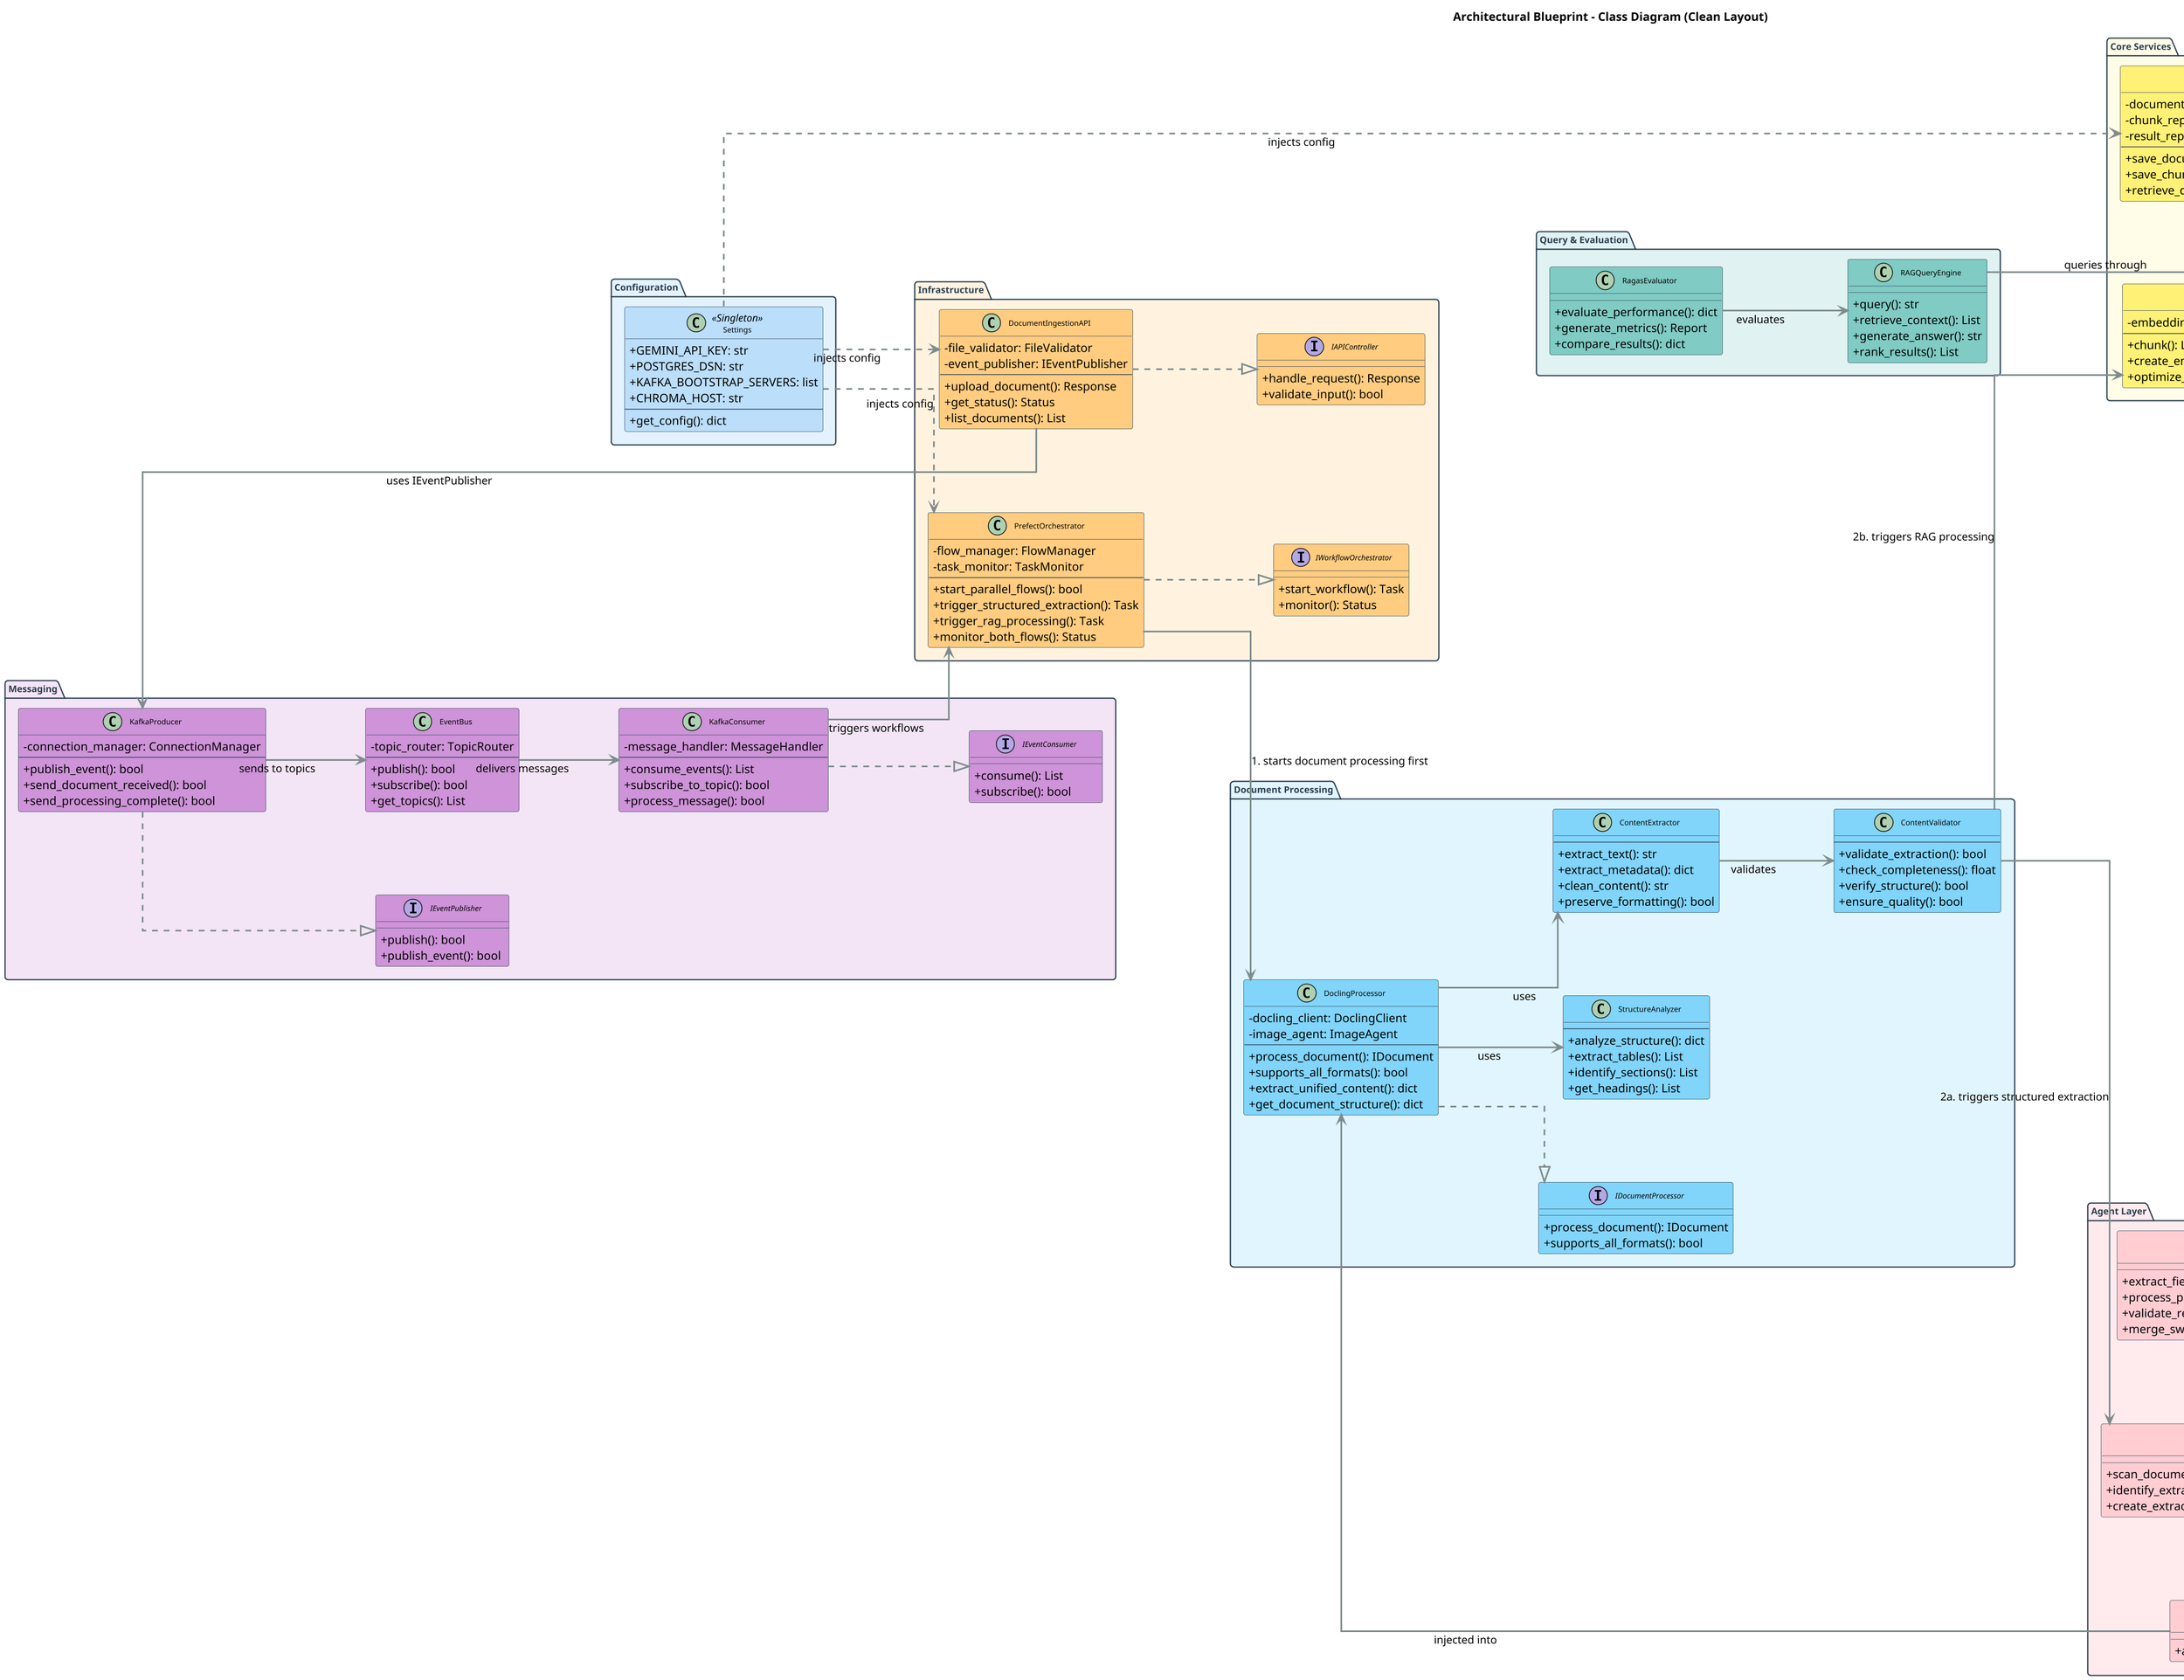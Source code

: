 @startuml
' Improved Class Diagram - Better Readability
title Architectural Blueprint - Class Diagram (Clean Layout)

' Clean layout configuration with better spacing
left to right direction
skinparam linetype ortho
skinparam ranksep 120
skinparam nodesep 100
skinparam classAttributeIconSize 0
skinparam minClassWidth 160
skinparam arrowThickness 2
skinparam dpi 150

' Color-coded layers
skinparam package {
    BorderColor #2C3E50
    FontColor #2C3E50
    FontSize 11
    FontStyle bold
    RoundCorner 8
}

skinparam class {
    BorderColor #34495E
    BackgroundColor #FFFFFF
    ArrowColor #7F8C8D
    FontSize 9
    RoundCorner 5
}

skinparam note {
    BackgroundColor #FFF3CD
    BorderColor #FFEAA7
    FontSize 8
}

' === Configuration Layer (Blue Theme) ===
package "Configuration" as config #E3F2FD {
    class Settings <<Singleton>> #BBDEFB {
        +GEMINI_API_KEY: str
        +POSTGRES_DSN: str  
        +KAFKA_BOOTSTRAP_SERVERS: list
        +CHROMA_HOST: str
        --
        +get_config(): dict
    }
}

' === Data Models (Green Theme) ===
package "Data Models" as models #E8F5E8 {
    interface IDocument #A5D6A7 {
        +get_id(): str
        +get_content(): str
        +get_metadata(): dict
        +validate(): bool
    }
    
    interface IChunk #A5D6A7 {
        +get_text(): str
        +get_embedding(): vector
        +get_document_id(): str
    }
    
    class Document #C8E6C9 {
        -id: str
        -content: str
        -metadata: dict
        -created_at: datetime
        --
        +get_id(): str
        +get_content(): str
        +get_metadata(): dict
        +validate(): bool
        +update_metadata(): bool
    }
    
    class Chunk #C8E6C9 {
        -id: str
        -text: str
        -embedding: vector
        -document_id: str
        --
        +get_text(): str
        +get_embedding(): vector
        +get_document_id(): str
        +to_dict(): dict
    }
    
    class ExtractionSchema #C8E6C9 {
        -fields: list
        -validation_rules: dict
        -created_by: str
        --
        +get_fields(): list
        +add_field(): bool
        +validate_data(): bool
        +to_json(): str
    }
    
    class ExtractionResult #C8E6C9 {
        -document_id: str
        -extracted_data: dict
        -confidence: float
        -timestamp: datetime
        --
        +get_data(): dict
        +get_confidence(): float
        +is_valid(): bool
        +merge_with(): ExtractionResult
    }
}

' === Infrastructure Layer (Orange Theme) ===
package "Infrastructure" as infra #FFF3E0 {
    interface IAPIController #FFCC80 {
        +handle_request(): Response
        +validate_input(): bool
    }
    
    interface IWorkflowOrchestrator #FFCC80 {
        +start_workflow(): Task
        +monitor(): Status
    }
    
    class DocumentIngestionAPI #FFCC80 {
        -file_validator: FileValidator
        -event_publisher: IEventPublisher
        --
        +upload_document(): Response
        +get_status(): Status
        +list_documents(): List
    }
    
    class PrefectOrchestrator #FFCC80 {
        -flow_manager: FlowManager
        -task_monitor: TaskMonitor
        --
        +start_parallel_flows(): bool
        +trigger_structured_extraction(): Task
        +trigger_rag_processing(): Task
        +monitor_both_flows(): Status
    }
}

' === Messaging Layer (Purple Theme) ===
package "Messaging" as messaging #F3E5F5 {
    interface IEventPublisher #CE93D8 {
        +publish(): bool
        +publish_event(): bool
    }
    
    interface IEventConsumer #CE93D8 {
        +consume(): List
        +subscribe(): bool
    }
    
    class KafkaProducer #CE93D8 {
        -connection_manager: ConnectionManager
        --
        +publish_event(): bool
        +send_document_received(): bool
        +send_processing_complete(): bool
    }
    
    class KafkaConsumer #CE93D8 {
        -message_handler: MessageHandler
        --
        +consume_events(): List
        +subscribe_to_topic(): bool
        +process_message(): bool
    }
    
    class EventBus #CE93D8 {
        -topic_router: TopicRouter
        --
        +publish(): bool
        +subscribe(): bool
        +get_topics(): List
    }
}

' === Document Processing Layer (Light Blue Theme) ===
package "Document Processing" as docprocessing #E1F5FE {
    interface IDocumentProcessor #81D4FA {
        +process_document(): IDocument
        +supports_all_formats(): bool
    }
    
    class DoclingProcessor #81D4FA {
        -docling_client: DoclingClient
        -image_agent: ImageAgent
        --
        +process_document(): IDocument
        +supports_all_formats(): bool
        +extract_unified_content(): dict
        +get_document_structure(): dict
    }
    
    class StructureAnalyzer #81D4FA {
        --
        +analyze_structure(): dict
        +extract_tables(): List
        +identify_sections(): List
        +get_headings(): List
    }
    
    class ContentExtractor #81D4FA {
        --
        +extract_text(): str
        +extract_metadata(): dict
        +clean_content(): str
        +preserve_formatting(): bool
    }
    
    class ContentValidator #81D4FA {
        --
        +validate_extraction(): bool
        +check_completeness(): float
        +verify_structure(): bool
        +ensure_quality(): bool
    }
}

' === Core Services (Yellow Theme) ===
package "Core Services" as core #FFFDE7 {
    
    interface IChunker #FFF59D {
        +chunk(): List[IChunk]
        +create_embeddings(): bool
    }
    
    interface IPersistenceRepository #FFF59D {
        +save(): bool
        +retrieve(): any
        +update(): bool
        +delete(): bool
    }
    
    class SemanticChunker #FFF176 {
        -embedding_service: EmbeddingService
        --
        +chunk(): List[IChunk]
        +create_embeddings(): bool
        +optimize_chunks(): List[IChunk]
    }
    
    class PersistenceManager #FFF176 {
        -document_repo: IPersistenceRepository
        -chunk_repo: IPersistenceRepository
        -result_repo: IPersistenceRepository
        --
        +save_document(): bool
        +save_chunks(): bool
        +retrieve_data(): dict
    }
}

' === Agent Layer (Red Theme) ===
package "Agent Layer" as agents #FFEBEE {
    class OrchestratorAgent <<Schema Creator>> #FFCDD2 {
        +scan_document(): dict
        +identify_extractable_fields(): List
        +create_extraction_schema(): ExtractionSchema
    }
    
    class ImageAgent <<Visual Analyzer>> #FFCDD2 {
        +analyze_image(): dict
    }
    
    class FieldDiscoveryAgent <<Discovery Agent>> #FFCDD2 {
        +discover_fields(): List
        +validate_field_patterns(): bool
        +analyze_document_structure(): dict
    }
    
    class ExtractionAgent <<Worker Swarm>> #FFCDD2 {
        +extract_fields(): ExtractionResult
        +process_parallel(): List[ExtractionResult]
        +validate_results(): bool
        +merge_swarm_results(): ExtractionResult
    }
}

' === Query & Evaluation (Cyan Theme) ===
package "Query & Evaluation" as query #E0F2F1 {
    class RAGQueryEngine #80CBC4 {
        +query(): str
        +retrieve_context(): List
        +generate_answer(): str
        +rank_results(): List
    }
    
    class RagasEvaluator #80CBC4 {
        +evaluate_performance(): dict
        +generate_metrics(): Report
        +compare_results(): dict
    }
}

' === Key Relationships ===

' Interface implementations
Document ..|> IDocument
Chunk ..|> IChunk
DoclingProcessor ..|> IDocumentProcessor
SemanticChunker ..|> IChunker
DocumentIngestionAPI ..|> IAPIController
PrefectOrchestrator ..|> IWorkflowOrchestrator
KafkaProducer ..|> IEventPublisher
KafkaConsumer ..|> IEventConsumer

' Configuration dependencies (Dependency Injection)
Settings ..> DocumentIngestionAPI : injects config
Settings ..> PrefectOrchestrator : injects config
Settings ..> PersistenceManager : injects config

' Kafka messaging flow
DocumentIngestionAPI --> KafkaProducer : uses IEventPublisher
KafkaProducer --> EventBus : sends to topics
EventBus --> KafkaConsumer : delivers messages
KafkaConsumer --> PrefectOrchestrator : triggers workflows

' Document Processing Flow (Sequential - First)
PrefectOrchestrator --> DoclingProcessor : 1. starts document processing first
DoclingProcessor --> StructureAnalyzer : uses
DoclingProcessor --> ContentExtractor : uses
ContentExtractor --> ContentValidator : validates

' Dependency Injection in Document Processor
ImageAgent --> DoclingProcessor : injected into

' Parallel Flow Orchestration (After Document Processing)
ContentValidator --> OrchestratorAgent : 2a. triggers structured extraction
ContentValidator --> SemanticChunker : 2b. triggers RAG processing

' Structured Extraction Flow
OrchestratorAgent --> FieldDiscoveryAgent : collaborates
OrchestratorAgent ..> ExtractionSchema : creates
ExtractionSchema --> ExtractionAgent : provides schema
ExtractionAgent ..> ExtractionResult : creates

' RAG Processing Flow (Consumes Document Processing Output)
SemanticChunker --> IDocument : processes validated documents
SemanticChunker ..> IChunk : creates

' Repository Pattern
PersistenceManager --> IPersistenceRepository : uses
IPersistenceRepository --> IDocument : persists
IPersistenceRepository --> IChunk : persists
IPersistenceRepository --> ExtractionResult : persists

' Query operations
RAGQueryEngine --> PersistenceManager : queries through
RagasEvaluator --> RAGQueryEngine : evaluates

' Data relationships
IDocument ||--o{ IChunk : contains
ExtractionSchema ||--o{ ExtractionResult : validates

@enduml